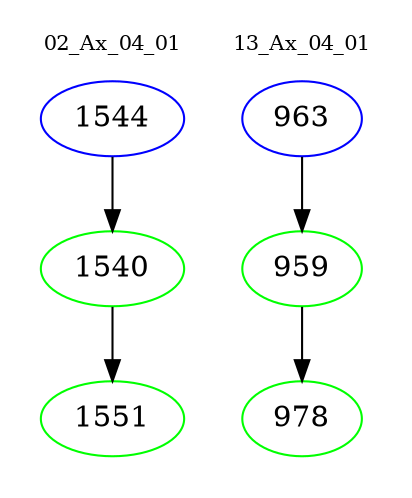 digraph{
subgraph cluster_0 {
color = white
label = "02_Ax_04_01";
fontsize=10;
T0_1544 [label="1544", color="blue"]
T0_1544 -> T0_1540 [color="black"]
T0_1540 [label="1540", color="green"]
T0_1540 -> T0_1551 [color="black"]
T0_1551 [label="1551", color="green"]
}
subgraph cluster_1 {
color = white
label = "13_Ax_04_01";
fontsize=10;
T1_963 [label="963", color="blue"]
T1_963 -> T1_959 [color="black"]
T1_959 [label="959", color="green"]
T1_959 -> T1_978 [color="black"]
T1_978 [label="978", color="green"]
}
}
